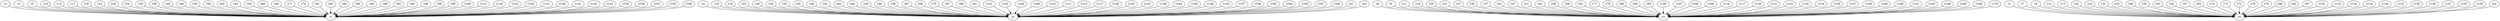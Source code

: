 strict digraph  {
c1;
c2;
c3;
c4;
v1;
v2;
v3;
v4;
v5;
v6;
v7;
v8;
v9;
v10;
v11;
v12;
v13;
v14;
v15;
v16;
v17;
v18;
v19;
v20;
v21;
v22;
v23;
v24;
v25;
v26;
v27;
v28;
v29;
v30;
v31;
v32;
v33;
v34;
v35;
v36;
v37;
v38;
v39;
v40;
v41;
v42;
v43;
v44;
v45;
v46;
v47;
v48;
v49;
v50;
v51;
v52;
v53;
v54;
v55;
v56;
v57;
v58;
v59;
v60;
v61;
v62;
v63;
v64;
v65;
v66;
v67;
v68;
v69;
v70;
v71;
v72;
v73;
v74;
v75;
v76;
v77;
v78;
v79;
v80;
v81;
v82;
v83;
v84;
v85;
v86;
v87;
v88;
v89;
v90;
v91;
v92;
v93;
v94;
v95;
v96;
v97;
v98;
v99;
v100;
v101;
v102;
v103;
v104;
v105;
v106;
v107;
v108;
v109;
v110;
v111;
v112;
v113;
v114;
v115;
v116;
v117;
v118;
v119;
v120;
v121;
v122;
v123;
v124;
v125;
v126;
v127;
v128;
v129;
v130;
v131;
v132;
v133;
v134;
v135;
v136;
v137;
v138;
v139;
v140;
v141;
v142;
v143;
v144;
v145;
v146;
v147;
v148;
v149;
v150;
v151;
v152;
v153;
v154;
v155;
v156;
v157;
v158;
v159;
v160;
v161;
v162;
v163;
v164;
v165;
v166;
v167;
v168;
v169;
v170;
co1;
co2;
co3;
v1 -> c1  [weight=1];
v2 -> c4  [weight=1];
v3 -> c1  [weight=1];
v4 -> c2  [weight=1];
v5 -> c1  [weight=1];
v6 -> c3  [weight=1];
v7 -> c4  [weight=1];
v8 -> c4  [weight=1];
v9 -> c3  [weight=1];
v10 -> c1  [weight=1];
v11 -> c3  [weight=1];
v12 -> c4  [weight=1];
v13 -> c4  [weight=1];
v14 -> c3  [weight=1];
v15 -> c1  [weight=1];
v16 -> c2  [weight=1];
v17 -> c1  [weight=1];
v18 -> c2  [weight=1];
v19 -> c1  [weight=1];
v20 -> c3  [weight=1];
v21 -> c3  [weight=1];
v22 -> c4  [weight=1];
v23 -> c4  [weight=1];
v24 -> c1  [weight=1];
v25 -> c2  [weight=1];
v26 -> c2  [weight=1];
v27 -> c3  [weight=1];
v28 -> c2  [weight=1];
v29 -> c1  [weight=1];
v30 -> c3  [weight=1];
v31 -> c4  [weight=1];
v32 -> c2  [weight=1];
v33 -> c4  [weight=1];
v34 -> c1  [weight=1];
v35 -> c2  [weight=1];
v36 -> c1  [weight=1];
v37 -> c3  [weight=1];
v38 -> c1  [weight=1];
v39 -> c2  [weight=1];
v40 -> c1  [weight=1];
v41 -> c2  [weight=1];
v42 -> c2  [weight=1];
v43 -> c3  [weight=1];
v44 -> c2  [weight=1];
v45 -> c2  [weight=1];
v46 -> c4  [weight=1];
v47 -> c3  [weight=1];
v48 -> c1  [weight=1];
v49 -> c2  [weight=1];
v50 -> c4  [weight=1];
v51 -> c3  [weight=1];
v52 -> c3  [weight=1];
v53 -> c4  [weight=1];
v54 -> c4  [weight=1];
v55 -> c1  [weight=1];
v56 -> c3  [weight=1];
v57 -> c4  [weight=1];
v58 -> c3  [weight=1];
v59 -> c2  [weight=1];
v60 -> c1  [weight=1];
v61 -> c3  [weight=1];
v62 -> c1  [weight=1];
v63 -> c1  [weight=1];
v64 -> c1  [weight=1];
v65 -> c4  [weight=1];
v66 -> c1  [weight=1];
v67 -> c2  [weight=1];
v68 -> c2  [weight=1];
v69 -> c1  [weight=1];
v70 -> c4  [weight=1];
v71 -> c1  [weight=1];
v72 -> c4  [weight=1];
v73 -> c4  [weight=1];
v74 -> c1  [weight=1];
v75 -> c2  [weight=1];
v76 -> c4  [weight=1];
v77 -> c3  [weight=1];
v78 -> c3  [weight=1];
v79 -> c4  [weight=1];
v80 -> c4  [weight=1];
v81 -> c1  [weight=1];
v82 -> c4  [weight=1];
v83 -> c1  [weight=1];
v84 -> c1  [weight=1];
v85 -> c1  [weight=1];
v86 -> c3  [weight=1];
v87 -> c2  [weight=1];
v88 -> c2  [weight=1];
v89 -> c1  [weight=1];
v90 -> c1  [weight=1];
v91 -> c2  [weight=1];
v92 -> c1  [weight=1];
v93 -> c1  [weight=1];
v94 -> c3  [weight=1];
v95 -> c3  [weight=1];
v96 -> c1  [weight=1];
v97 -> c4  [weight=1];
v98 -> c1  [weight=1];
v99 -> c1  [weight=1];
v100 -> c1  [weight=1];
v101 -> c2  [weight=1];
v102 -> c4  [weight=1];
v103 -> c2  [weight=1];
v104 -> c2  [weight=1];
v105 -> c3  [weight=1];
v106 -> c2  [weight=1];
v107 -> c3  [weight=1];
v108 -> c3  [weight=1];
v109 -> c3  [weight=1];
v110 -> c2  [weight=1];
v111 -> c2  [weight=1];
v112 -> c1  [weight=1];
v113 -> c2  [weight=1];
v114 -> c3  [weight=1];
v115 -> c4  [weight=1];
v116 -> c4  [weight=1];
v117 -> c3  [weight=1];
v118 -> c1  [weight=1];
v119 -> c4  [weight=1];
v120 -> c3  [weight=1];
v121 -> c3  [weight=1];
v122 -> c1  [weight=1];
v123 -> c3  [weight=1];
v124 -> c4  [weight=1];
v125 -> c4  [weight=1];
v126 -> c1  [weight=1];
v127 -> c2  [weight=1];
v128 -> c2  [weight=1];
v129 -> c3  [weight=1];
v130 -> c4  [weight=1];
v131 -> c1  [weight=1];
v132 -> c2  [weight=1];
v133 -> c2  [weight=1];
v134 -> c3  [weight=1];
v135 -> c3  [weight=1];
v136 -> c4  [weight=1];
v137 -> c3  [weight=1];
v138 -> c2  [weight=1];
v139 -> c3  [weight=1];
v140 -> c1  [weight=1];
v141 -> c1  [weight=1];
v142 -> c1  [weight=1];
v143 -> c1  [weight=1];
v144 -> c2  [weight=1];
v145 -> c2  [weight=1];
v146 -> c2  [weight=1];
v147 -> c4  [weight=1];
v148 -> c3  [weight=1];
v149 -> c3  [weight=1];
v150 -> c1  [weight=1];
v151 -> c3  [weight=1];
v152 -> c4  [weight=1];
v153 -> c2  [weight=1];
v154 -> c3  [weight=1];
v155 -> c4  [weight=1];
v156 -> c3  [weight=1];
v157 -> c2  [weight=1];
v158 -> c1  [weight=1];
v159 -> c2  [weight=1];
v160 -> c3  [weight=1];
v161 -> c1  [weight=1];
v162 -> c2  [weight=1];
v163 -> c1  [weight=1];
v164 -> c2  [weight=1];
v165 -> c2  [weight=1];
v166 -> c1  [weight=1];
v167 -> c2  [weight=1];
v168 -> c3  [weight=1];
v169 -> c2  [weight=1];
v170 -> c3  [weight=1];
co1 -> c2  [weight=1];
co2 -> c4  [weight=1];
co3 -> c2  [weight=1];
}
